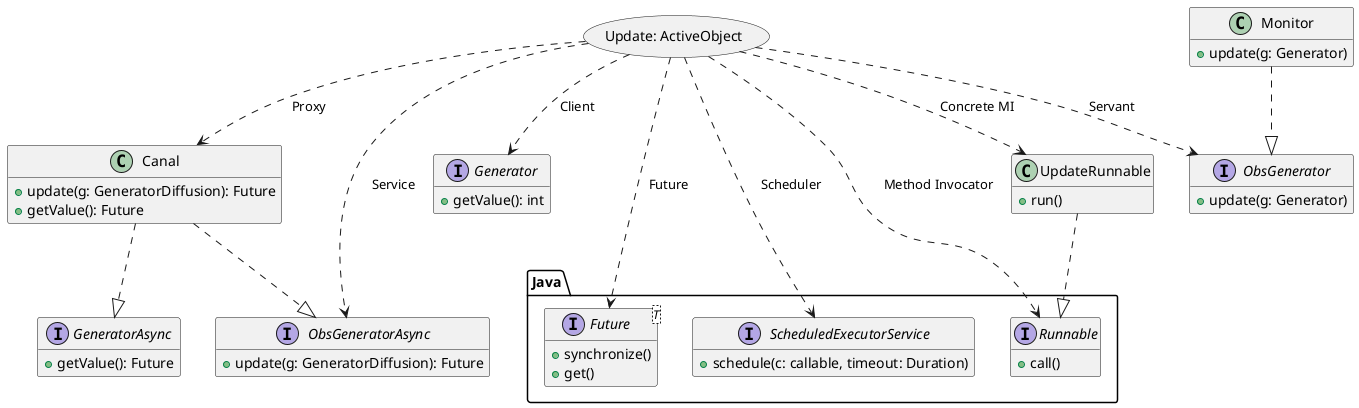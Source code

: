 @startuml
hide empty members
allow_mixing

usecase "Update: ActiveObject" as uao

package Java {
    interface f as "Future"<T> {
        +synchronize()
        +get()
    }
    interface s as "ScheduledExecutorService" {
        +schedule(c: callable, timeout: Duration)
    }
    interface cb as "Runnable" {
        +call()
    }
}
class c as "Canal" {
    +update(g: GeneratorDiffusion): Future
    +getValue(): Future
}
interface ga as "GeneratorAsync" {
    +getValue(): Future
}
interface oga as "ObsGeneratorAsync" {
    +update(g: GeneratorDiffusion): Future
}
interface g as "Generator" {
    +getValue(): int
}
'class umi as "GetValueCallable" {
'    +call(): int
'}
class vmi as "UpdateRunnable" {
    +run()
}
class m as "Monitor" {
    +update(g: Generator)
}
interface og as "ObsGenerator" {
    +update(g: Generator)
}

uao ..> c: Proxy
uao ..> cb: Method Invocator
uao ..> g: Client
uao ..> s: Scheduler
uao ..> oga: Service
uao ..> og: Servant
uao ..> vmi: Concrete MI
uao ..> f: Future

'umi ..|> cb
vmi ..|> cb
c ..|> ga
c ..|> oga
m ..|> og
newpage
hide empty members
allow_mixing

usecase "GetValue: ActiveObject" as vao

package Java {
    interface f as "Future"<T> {
        +synchronize()
        +get()
    }
    interface s as "ScheduledExecutorService" {
        +schedule(c: callable, timeout: Duration)
    }
    interface cb as "Callable"<T> {
        +call()
    }
}
class c as "Canal" {
    +update(g: GeneratorDiffusion): Future
    +getValue(): Future
}
interface ga as "GeneratorAsync" {
    +getValue(): Future
}
interface oga as "ObsGeneratorAsync" {
    +update(g: GeneratorDiffusion): Future
}
interface g as "Generator" {
    +getValue(): int
}
interface gd as "GeneratorDiffusion" {
    +getDiffusion(): Diffusion
}
class umi as "GetValueCallable" {
    +call(): int
}
'class vmi as "UpdateRunnable" {
'    +run()
'}
class m as "Monitor" {
    +update(g: Generator)
}
interface og as "ObsGenerator" {
    +update(g: Generator)
}

vao ..> c: Proxy
vao ..> cb: Method Invocator
vao ..> og: Client
vao ..> s: Scheduler
vao ..> f: Future
vao ..> g: Servant
vao ..> ga: Service
vao ..> umi: Concrete MI

umi ..|> cb
'vmi ..|> cb
c ..|> ga
c ..|> oga
m ..|> og

gd --|> g
@enduml